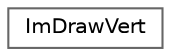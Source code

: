 digraph "Graphical Class Hierarchy"
{
 // LATEX_PDF_SIZE
  bgcolor="transparent";
  edge [fontname=Helvetica,fontsize=10,labelfontname=Helvetica,labelfontsize=10];
  node [fontname=Helvetica,fontsize=10,shape=box,height=0.2,width=0.4];
  rankdir="LR";
  Node0 [id="Node000000",label="ImDrawVert",height=0.2,width=0.4,color="grey40", fillcolor="white", style="filled",URL="$struct_im_draw_vert.html",tooltip=" "];
}
